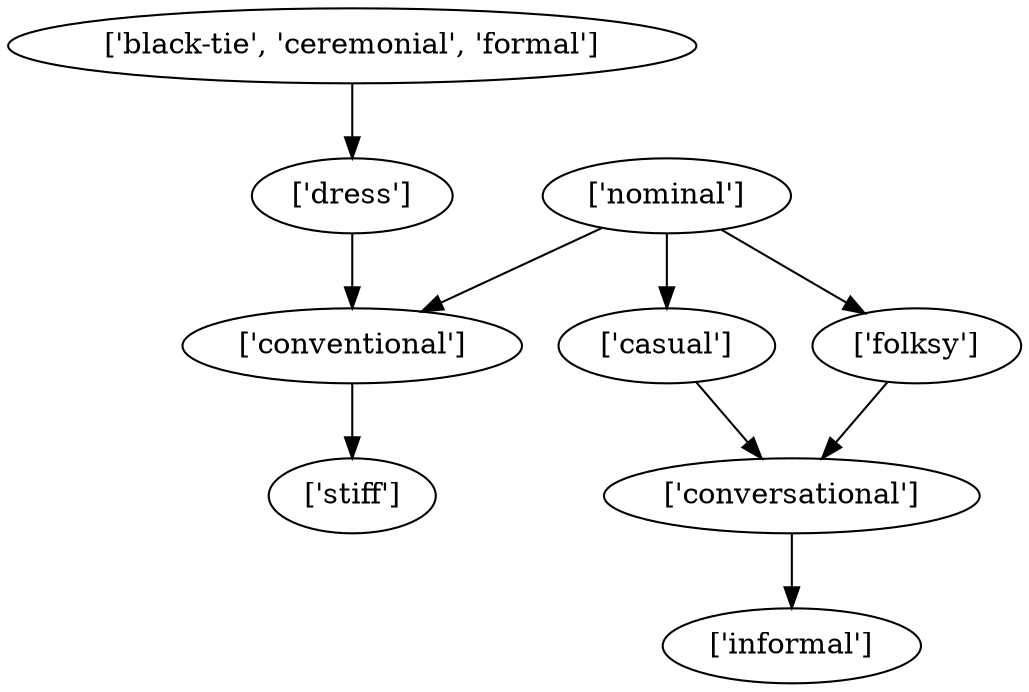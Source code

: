 strict digraph  {
	"['dress']" -> "['conventional']";
	"['conventional']" -> "['stiff']";
	"['conversational']" -> "['informal']";
	"['casual']" -> "['conversational']";
	"['nominal']" -> "['conventional']";
	"['nominal']" -> "['casual']";
	"['nominal']" -> "['folksy']";
	"['folksy']" -> "['conversational']";
	"['black-tie', 'ceremonial', 'formal']" -> "['dress']";
}

